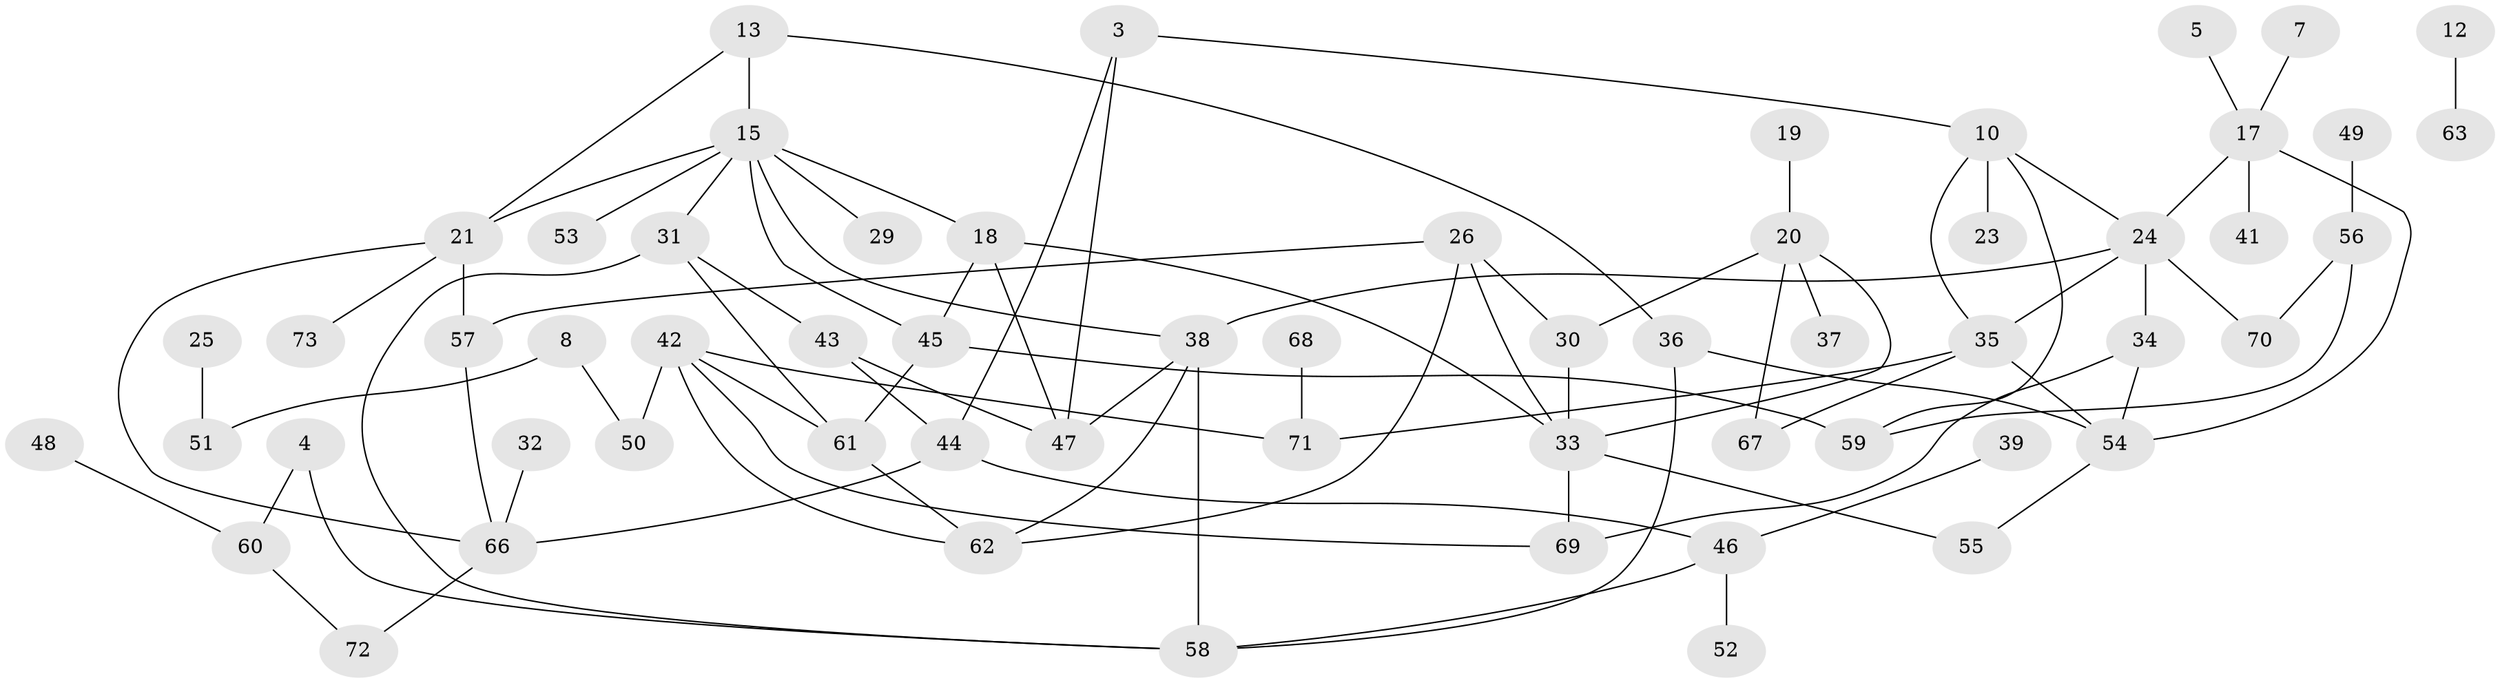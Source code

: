 // original degree distribution, {5: 0.1016949152542373, 1: 0.2711864406779661, 3: 0.1694915254237288, 0: 0.1016949152542373, 6: 0.025423728813559324, 2: 0.22033898305084745, 4: 0.11016949152542373}
// Generated by graph-tools (version 1.1) at 2025/35/03/04/25 23:35:46]
// undirected, 60 vertices, 88 edges
graph export_dot {
  node [color=gray90,style=filled];
  3;
  4;
  5;
  7;
  8;
  10;
  12;
  13;
  15;
  17;
  18;
  19;
  20;
  21;
  23;
  24;
  25;
  26;
  29;
  30;
  31;
  32;
  33;
  34;
  35;
  36;
  37;
  38;
  39;
  41;
  42;
  43;
  44;
  45;
  46;
  47;
  48;
  49;
  50;
  51;
  52;
  53;
  54;
  55;
  56;
  57;
  58;
  59;
  60;
  61;
  62;
  63;
  66;
  67;
  68;
  69;
  70;
  71;
  72;
  73;
  3 -- 10 [weight=1.0];
  3 -- 44 [weight=1.0];
  3 -- 47 [weight=1.0];
  4 -- 58 [weight=1.0];
  4 -- 60 [weight=1.0];
  5 -- 17 [weight=1.0];
  7 -- 17 [weight=1.0];
  8 -- 50 [weight=1.0];
  8 -- 51 [weight=1.0];
  10 -- 23 [weight=1.0];
  10 -- 24 [weight=1.0];
  10 -- 35 [weight=1.0];
  10 -- 59 [weight=1.0];
  12 -- 63 [weight=1.0];
  13 -- 15 [weight=1.0];
  13 -- 21 [weight=1.0];
  13 -- 36 [weight=1.0];
  15 -- 18 [weight=1.0];
  15 -- 21 [weight=1.0];
  15 -- 29 [weight=1.0];
  15 -- 31 [weight=1.0];
  15 -- 38 [weight=1.0];
  15 -- 45 [weight=1.0];
  15 -- 53 [weight=1.0];
  17 -- 24 [weight=1.0];
  17 -- 41 [weight=1.0];
  17 -- 54 [weight=1.0];
  18 -- 33 [weight=1.0];
  18 -- 45 [weight=1.0];
  18 -- 47 [weight=1.0];
  19 -- 20 [weight=1.0];
  20 -- 30 [weight=1.0];
  20 -- 33 [weight=1.0];
  20 -- 37 [weight=1.0];
  20 -- 67 [weight=1.0];
  21 -- 57 [weight=2.0];
  21 -- 66 [weight=1.0];
  21 -- 73 [weight=1.0];
  24 -- 34 [weight=2.0];
  24 -- 35 [weight=1.0];
  24 -- 38 [weight=1.0];
  24 -- 70 [weight=1.0];
  25 -- 51 [weight=1.0];
  26 -- 30 [weight=1.0];
  26 -- 33 [weight=1.0];
  26 -- 57 [weight=1.0];
  26 -- 62 [weight=1.0];
  30 -- 33 [weight=2.0];
  31 -- 43 [weight=1.0];
  31 -- 58 [weight=1.0];
  31 -- 61 [weight=1.0];
  32 -- 66 [weight=1.0];
  33 -- 55 [weight=1.0];
  33 -- 69 [weight=1.0];
  34 -- 54 [weight=1.0];
  34 -- 69 [weight=1.0];
  35 -- 54 [weight=1.0];
  35 -- 67 [weight=1.0];
  35 -- 71 [weight=1.0];
  36 -- 54 [weight=1.0];
  36 -- 58 [weight=1.0];
  38 -- 47 [weight=1.0];
  38 -- 58 [weight=1.0];
  38 -- 62 [weight=1.0];
  39 -- 46 [weight=1.0];
  42 -- 50 [weight=1.0];
  42 -- 61 [weight=1.0];
  42 -- 62 [weight=1.0];
  42 -- 69 [weight=1.0];
  42 -- 71 [weight=1.0];
  43 -- 44 [weight=1.0];
  43 -- 47 [weight=1.0];
  44 -- 46 [weight=1.0];
  44 -- 66 [weight=2.0];
  45 -- 59 [weight=1.0];
  45 -- 61 [weight=1.0];
  46 -- 52 [weight=1.0];
  46 -- 58 [weight=1.0];
  48 -- 60 [weight=1.0];
  49 -- 56 [weight=1.0];
  54 -- 55 [weight=1.0];
  56 -- 59 [weight=1.0];
  56 -- 70 [weight=1.0];
  57 -- 66 [weight=1.0];
  60 -- 72 [weight=1.0];
  61 -- 62 [weight=1.0];
  66 -- 72 [weight=1.0];
  68 -- 71 [weight=1.0];
}
